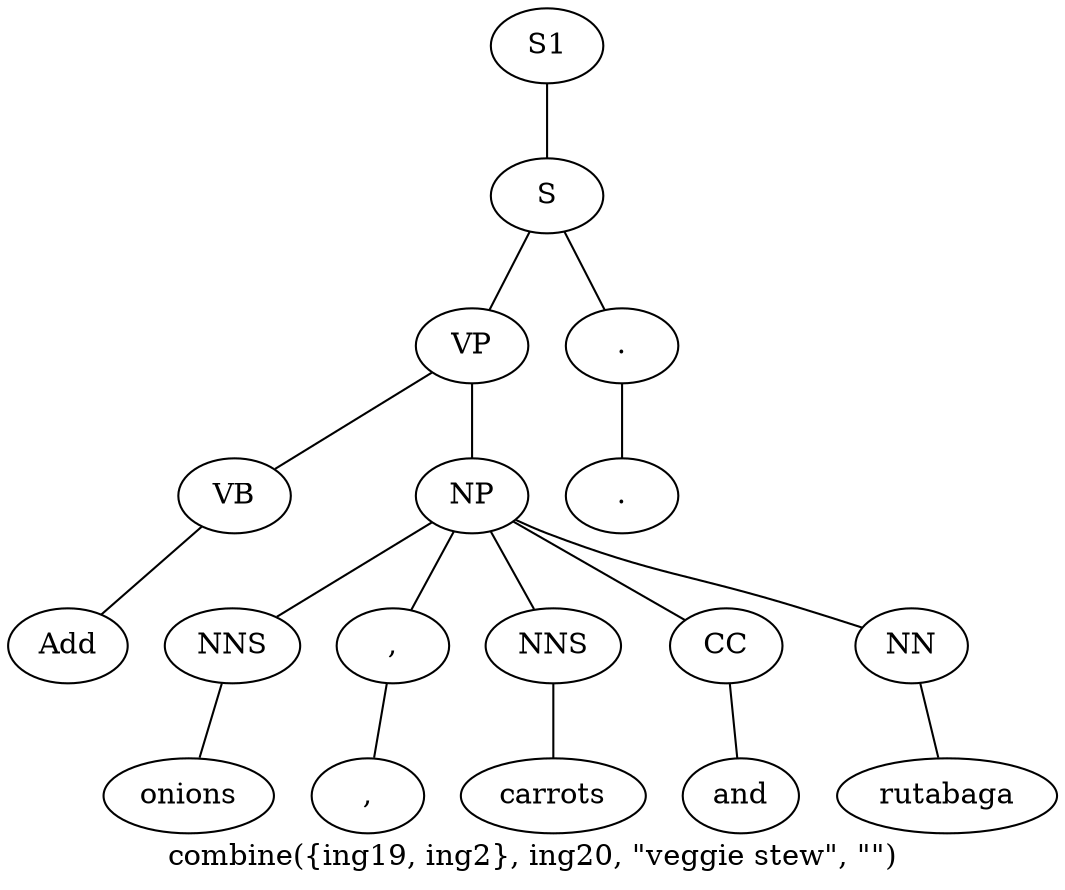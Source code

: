 graph SyntaxGraph {
	label = "combine({ing19, ing2}, ing20, \"veggie stew\", \"\")";
	Node0 [label="S1"];
	Node1 [label="S"];
	Node2 [label="VP"];
	Node3 [label="VB"];
	Node4 [label="Add"];
	Node5 [label="NP"];
	Node6 [label="NNS"];
	Node7 [label="onions"];
	Node8 [label=","];
	Node9 [label=","];
	Node10 [label="NNS"];
	Node11 [label="carrots"];
	Node12 [label="CC"];
	Node13 [label="and"];
	Node14 [label="NN"];
	Node15 [label="rutabaga"];
	Node16 [label="."];
	Node17 [label="."];

	Node0 -- Node1;
	Node1 -- Node2;
	Node1 -- Node16;
	Node2 -- Node3;
	Node2 -- Node5;
	Node3 -- Node4;
	Node5 -- Node6;
	Node5 -- Node8;
	Node5 -- Node10;
	Node5 -- Node12;
	Node5 -- Node14;
	Node6 -- Node7;
	Node8 -- Node9;
	Node10 -- Node11;
	Node12 -- Node13;
	Node14 -- Node15;
	Node16 -- Node17;
}